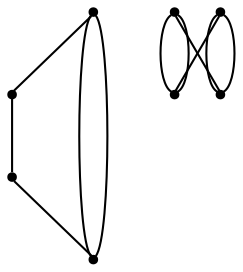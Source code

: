 graph {
  node [shape=point,comment="{\"directed\":false,\"doi\":\"10.1007/978-3-642-11805-0_29\",\"figure\":\"2\"}"]

  v0 [pos="954.488946142862,1435.213381567868"]
  v1 [pos="838.8905010400815,1518.885452955419"]
  v2 [pos="918.395462453088,1435.213381567868"]
  v3 [pos="882.2060472621473,1474.556862215562"]
  v4 [pos="720.8026724527048,1474.4317900484255"]
  v5 [pos="678.62546777947,1434.342201293598"]
  v6 [pos="563.022839293369,1518.010170390389"]
  v7 [pos="642.531984089696,1434.3422012935982"]

  v0 -- v1 [id="-1",pos="954.488946142862,1435.213381567868 995.9697845104129,1475.9364721384911 995.9697845104129,1475.9364721384911 995.9697845104129,1475.9364721384911 1037.0294850194177,1517.8976277004585 1037.0294850194177,1517.8976277004585 1037.0294850194177,1517.8976277004585 936.9842705660087,1620.7599290587682 936.9842705660087,1620.7599290587682 936.9842705660087,1620.7599290587682 838.8905010400815,1518.885452955419 838.8905010400815,1518.885452955419 838.8905010400815,1518.885452955419"]
  v4 -- v6 [id="-2",pos="720.8026724527048,1474.4317900484255 605.7337991403979,1474.7111274285746 605.7337991403979,1474.7111274285746 605.7337991403979,1474.7111274285746 563.022839293369,1518.010170390389 563.022839293369,1518.010170390389 563.022839293369,1518.010170390389"]
  v7 -- v5 [id="-3",pos="642.531984089696,1434.3422012935982 678.62546777947,1434.342201293598 678.62546777947,1434.342201293598 678.62546777947,1434.342201293598"]
  v7 -- v6 [id="-4",pos="642.531984089696,1434.3422012935982 605.8296829223633,1475.7363821116357 605.8296829223633,1475.7363821116357 605.8296829223633,1475.7363821116357 563.022839293369,1518.010170390389 563.022839293369,1518.010170390389 563.022839293369,1518.010170390389"]
  v7 -- v5 [id="-6",pos="642.531984089696,1434.3422012935982 660.5787497941838,1452.3862703063269 660.5787497941838,1452.3862703063269 660.5787497941838,1452.3862703063269 678.62546777947,1434.342201293598 678.62546777947,1434.342201293598 678.62546777947,1434.342201293598"]
  v6 -- v4 [id="-7",pos="563.022839293369,1518.010170390389 661.1207762962164,1619.888844186609 661.1207762962164,1619.888844186609 661.1207762962164,1619.888844186609 761.1660543752271,1517.0306133183562 761.1660543752271,1517.0306133183562 761.1660543752271,1517.0306133183562 720.8026724527048,1474.4317900484255 720.8026724527048,1474.4317900484255 720.8026724527048,1474.4317900484255"]
  v4 -- v5 [id="-9",pos="720.8026724527048,1474.4317900484255 678.62546777947,1434.342201293598 678.62546777947,1434.342201293598 678.62546777947,1434.342201293598"]
  v2 -- v0 [id="-14",pos="918.395462453088,1435.213381567868 954.488946142862,1435.213381567868 954.488946142862,1435.213381567868 954.488946142862,1435.213381567868"]
  v2 -- v0 [id="-15",pos="918.395462453088,1435.213381567868 936.4421804383743,1453.253284688429 936.4421804383743,1453.253284688429 936.4421804383743,1453.253284688429 954.488946142862,1435.213381567868 954.488946142862,1435.213381567868 954.488946142862,1435.213381567868"]
  v3 -- v2 [id="-17",pos="882.2060472621473,1474.556862215562 918.395462453088,1435.213381567868 918.395462453088,1435.213381567868 918.395462453088,1435.213381567868"]
  v1 -- v3 [id="-18",pos="838.8905010400815,1518.885452955419 882.2060472621473,1474.556862215562 882.2060472621473,1474.556862215562 882.2060472621473,1474.556862215562"]
}